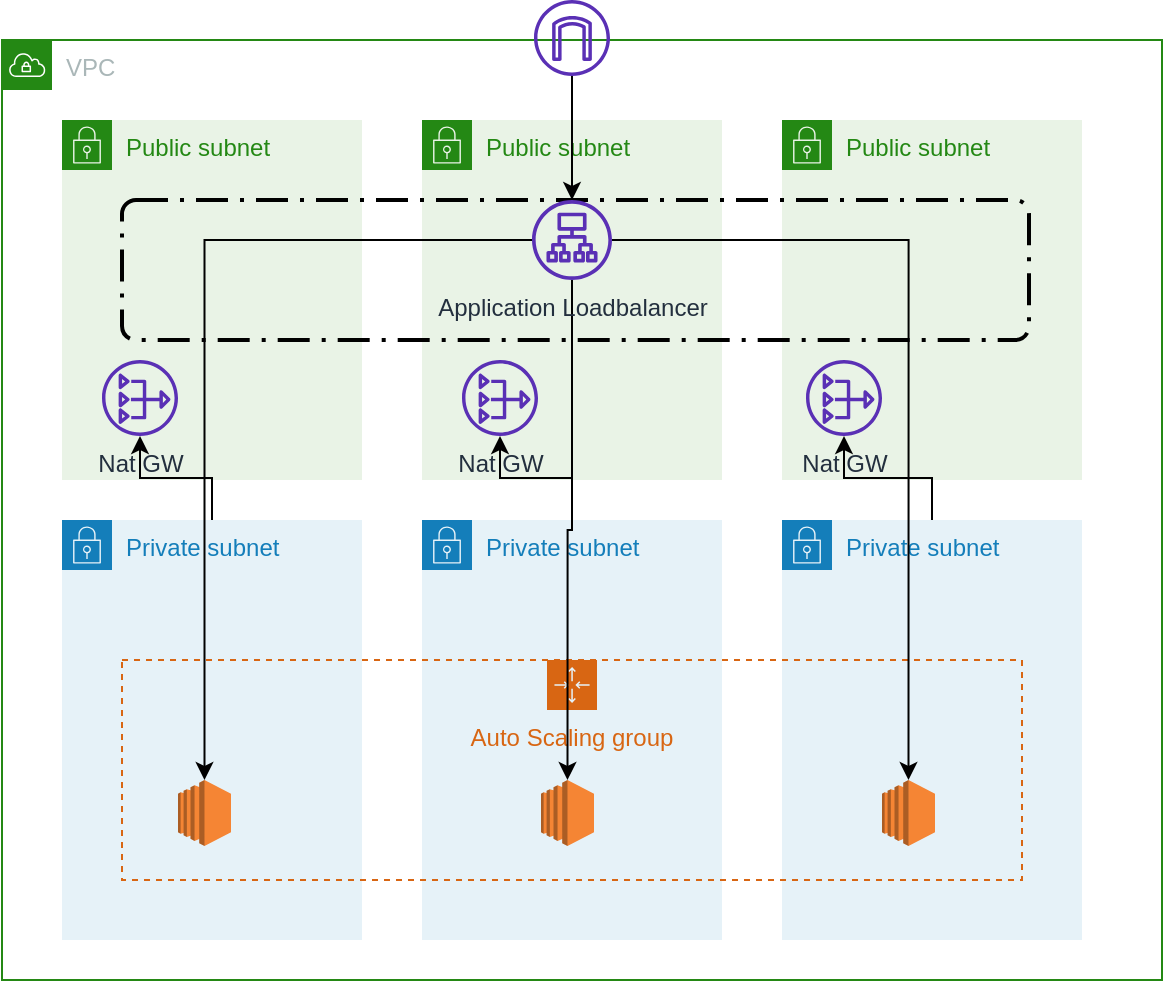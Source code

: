 <mxfile version="14.1.8" type="device"><diagram id="LTwjIETKQDHZknyKsES-" name="Page-1"><mxGraphModel dx="1326" dy="966" grid="1" gridSize="10" guides="1" tooltips="1" connect="1" arrows="1" fold="1" page="1" pageScale="1" pageWidth="850" pageHeight="1100" math="0" shadow="0"><root><mxCell id="0"/><mxCell id="1" parent="0"/><mxCell id="6RfjzfDPm_E25V9rYDQv-1" value="VPC" style="points=[[0,0],[0.25,0],[0.5,0],[0.75,0],[1,0],[1,0.25],[1,0.5],[1,0.75],[1,1],[0.75,1],[0.5,1],[0.25,1],[0,1],[0,0.75],[0,0.5],[0,0.25]];outlineConnect=0;gradientColor=none;html=1;whiteSpace=wrap;fontSize=12;fontStyle=0;shape=mxgraph.aws4.group;grIcon=mxgraph.aws4.group_vpc;strokeColor=#248814;fillColor=none;verticalAlign=top;align=left;spacingLeft=30;fontColor=#AAB7B8;dashed=0;" parent="1" vertex="1"><mxGeometry x="150" y="100" width="580" height="470" as="geometry"/></mxCell><mxCell id="6RfjzfDPm_E25V9rYDQv-5" value="Public subnet" style="points=[[0,0],[0.25,0],[0.5,0],[0.75,0],[1,0],[1,0.25],[1,0.5],[1,0.75],[1,1],[0.75,1],[0.5,1],[0.25,1],[0,1],[0,0.75],[0,0.5],[0,0.25]];outlineConnect=0;gradientColor=none;html=1;whiteSpace=wrap;fontSize=12;fontStyle=0;shape=mxgraph.aws4.group;grIcon=mxgraph.aws4.group_security_group;grStroke=0;strokeColor=#248814;fillColor=#E9F3E6;verticalAlign=top;align=left;spacingLeft=30;fontColor=#248814;dashed=0;" parent="1" vertex="1"><mxGeometry x="540" y="140" width="150" height="180" as="geometry"/></mxCell><mxCell id="6RfjzfDPm_E25V9rYDQv-4" value="Public subnet" style="points=[[0,0],[0.25,0],[0.5,0],[0.75,0],[1,0],[1,0.25],[1,0.5],[1,0.75],[1,1],[0.75,1],[0.5,1],[0.25,1],[0,1],[0,0.75],[0,0.5],[0,0.25]];outlineConnect=0;gradientColor=none;html=1;whiteSpace=wrap;fontSize=12;fontStyle=0;shape=mxgraph.aws4.group;grIcon=mxgraph.aws4.group_security_group;grStroke=0;strokeColor=#248814;fillColor=#E9F3E6;verticalAlign=top;align=left;spacingLeft=30;fontColor=#248814;dashed=0;" parent="1" vertex="1"><mxGeometry x="360" y="140" width="150" height="180" as="geometry"/></mxCell><mxCell id="6RfjzfDPm_E25V9rYDQv-3" value="Public subnet" style="points=[[0,0],[0.25,0],[0.5,0],[0.75,0],[1,0],[1,0.25],[1,0.5],[1,0.75],[1,1],[0.75,1],[0.5,1],[0.25,1],[0,1],[0,0.75],[0,0.5],[0,0.25]];outlineConnect=0;gradientColor=none;html=1;whiteSpace=wrap;fontSize=12;fontStyle=0;shape=mxgraph.aws4.group;grIcon=mxgraph.aws4.group_security_group;grStroke=0;strokeColor=#248814;fillColor=#E9F3E6;verticalAlign=top;align=left;spacingLeft=30;fontColor=#248814;dashed=0;" parent="1" vertex="1"><mxGeometry x="180" y="140" width="150" height="180" as="geometry"/></mxCell><mxCell id="6RfjzfDPm_E25V9rYDQv-25" style="edgeStyle=orthogonalEdgeStyle;rounded=0;orthogonalLoop=1;jettySize=auto;html=1;" parent="1" source="6RfjzfDPm_E25V9rYDQv-2" target="6RfjzfDPm_E25V9rYDQv-8" edge="1"><mxGeometry relative="1" as="geometry"/></mxCell><mxCell id="6RfjzfDPm_E25V9rYDQv-2" value="Private subnet" style="points=[[0,0],[0.25,0],[0.5,0],[0.75,0],[1,0],[1,0.25],[1,0.5],[1,0.75],[1,1],[0.75,1],[0.5,1],[0.25,1],[0,1],[0,0.75],[0,0.5],[0,0.25]];outlineConnect=0;gradientColor=none;html=1;whiteSpace=wrap;fontSize=12;fontStyle=0;shape=mxgraph.aws4.group;grIcon=mxgraph.aws4.group_security_group;grStroke=0;strokeColor=#147EBA;fillColor=#E6F2F8;verticalAlign=top;align=left;spacingLeft=30;fontColor=#147EBA;dashed=0;" parent="1" vertex="1"><mxGeometry x="180" y="340" width="150" height="210" as="geometry"/></mxCell><mxCell id="6RfjzfDPm_E25V9rYDQv-26" style="edgeStyle=orthogonalEdgeStyle;rounded=0;orthogonalLoop=1;jettySize=auto;html=1;" parent="1" source="6RfjzfDPm_E25V9rYDQv-6" target="6RfjzfDPm_E25V9rYDQv-12" edge="1"><mxGeometry relative="1" as="geometry"/></mxCell><mxCell id="6RfjzfDPm_E25V9rYDQv-6" value="Private subnet" style="points=[[0,0],[0.25,0],[0.5,0],[0.75,0],[1,0],[1,0.25],[1,0.5],[1,0.75],[1,1],[0.75,1],[0.5,1],[0.25,1],[0,1],[0,0.75],[0,0.5],[0,0.25]];outlineConnect=0;gradientColor=none;html=1;whiteSpace=wrap;fontSize=12;fontStyle=0;shape=mxgraph.aws4.group;grIcon=mxgraph.aws4.group_security_group;grStroke=0;strokeColor=#147EBA;fillColor=#E6F2F8;verticalAlign=top;align=left;spacingLeft=30;fontColor=#147EBA;dashed=0;" parent="1" vertex="1"><mxGeometry x="360" y="340" width="150" height="210" as="geometry"/></mxCell><mxCell id="6RfjzfDPm_E25V9rYDQv-27" style="edgeStyle=orthogonalEdgeStyle;rounded=0;orthogonalLoop=1;jettySize=auto;html=1;" parent="1" source="6RfjzfDPm_E25V9rYDQv-7" target="6RfjzfDPm_E25V9rYDQv-13" edge="1"><mxGeometry relative="1" as="geometry"/></mxCell><mxCell id="6RfjzfDPm_E25V9rYDQv-7" value="Private subnet" style="points=[[0,0],[0.25,0],[0.5,0],[0.75,0],[1,0],[1,0.25],[1,0.5],[1,0.75],[1,1],[0.75,1],[0.5,1],[0.25,1],[0,1],[0,0.75],[0,0.5],[0,0.25]];outlineConnect=0;gradientColor=none;html=1;whiteSpace=wrap;fontSize=12;fontStyle=0;shape=mxgraph.aws4.group;grIcon=mxgraph.aws4.group_security_group;grStroke=0;strokeColor=#147EBA;fillColor=#E6F2F8;verticalAlign=top;align=left;spacingLeft=30;fontColor=#147EBA;dashed=0;" parent="1" vertex="1"><mxGeometry x="540" y="340" width="150" height="210" as="geometry"/></mxCell><mxCell id="6RfjzfDPm_E25V9rYDQv-8" value="Nat GW" style="outlineConnect=0;fontColor=#232F3E;gradientColor=none;fillColor=#5A30B5;strokeColor=none;dashed=0;verticalLabelPosition=bottom;verticalAlign=top;align=center;html=1;fontSize=12;fontStyle=0;aspect=fixed;pointerEvents=1;shape=mxgraph.aws4.nat_gateway;" parent="1" vertex="1"><mxGeometry x="200" y="260" width="38" height="38" as="geometry"/></mxCell><mxCell id="6RfjzfDPm_E25V9rYDQv-24" style="edgeStyle=orthogonalEdgeStyle;rounded=0;orthogonalLoop=1;jettySize=auto;html=1;" parent="1" source="6RfjzfDPm_E25V9rYDQv-9" target="6RfjzfDPm_E25V9rYDQv-14" edge="1"><mxGeometry relative="1" as="geometry"/></mxCell><mxCell id="6RfjzfDPm_E25V9rYDQv-9" value="" style="outlineConnect=0;fontColor=#232F3E;gradientColor=none;fillColor=#5A30B5;strokeColor=none;dashed=0;verticalLabelPosition=bottom;verticalAlign=top;align=center;html=1;fontSize=12;fontStyle=0;aspect=fixed;pointerEvents=1;shape=mxgraph.aws4.internet_gateway;" parent="1" vertex="1"><mxGeometry x="416" y="80" width="38" height="38" as="geometry"/></mxCell><mxCell id="6RfjzfDPm_E25V9rYDQv-12" value="Nat GW" style="outlineConnect=0;fontColor=#232F3E;gradientColor=none;fillColor=#5A30B5;strokeColor=none;dashed=0;verticalLabelPosition=bottom;verticalAlign=top;align=center;html=1;fontSize=12;fontStyle=0;aspect=fixed;pointerEvents=1;shape=mxgraph.aws4.nat_gateway;" parent="1" vertex="1"><mxGeometry x="380" y="260" width="38" height="38" as="geometry"/></mxCell><mxCell id="6RfjzfDPm_E25V9rYDQv-13" value="Nat GW" style="outlineConnect=0;fontColor=#232F3E;gradientColor=none;fillColor=#5A30B5;strokeColor=none;dashed=0;verticalLabelPosition=bottom;verticalAlign=top;align=center;html=1;fontSize=12;fontStyle=0;aspect=fixed;pointerEvents=1;shape=mxgraph.aws4.nat_gateway;" parent="1" vertex="1"><mxGeometry x="552" y="260" width="38" height="38" as="geometry"/></mxCell><mxCell id="6RfjzfDPm_E25V9rYDQv-16" value="" style="rounded=1;arcSize=10;dashed=1;fillColor=none;gradientColor=none;dashPattern=8 3 1 3;strokeWidth=2;" parent="1" vertex="1"><mxGeometry x="210" y="180" width="453.5" height="70" as="geometry"/></mxCell><mxCell id="6RfjzfDPm_E25V9rYDQv-17" value="Auto Scaling group" style="points=[[0,0],[0.25,0],[0.5,0],[0.75,0],[1,0],[1,0.25],[1,0.5],[1,0.75],[1,1],[0.75,1],[0.5,1],[0.25,1],[0,1],[0,0.75],[0,0.5],[0,0.25]];outlineConnect=0;gradientColor=none;html=1;whiteSpace=wrap;fontSize=12;fontStyle=0;shape=mxgraph.aws4.groupCenter;grIcon=mxgraph.aws4.group_auto_scaling_group;grStroke=1;strokeColor=#D86613;fillColor=none;verticalAlign=top;align=center;fontColor=#D86613;dashed=1;spacingTop=25;" parent="1" vertex="1"><mxGeometry x="210" y="410" width="450" height="110" as="geometry"/></mxCell><mxCell id="6RfjzfDPm_E25V9rYDQv-18" value="" style="outlineConnect=0;dashed=0;verticalLabelPosition=bottom;verticalAlign=top;align=center;html=1;shape=mxgraph.aws3.ec2;fillColor=#F58534;gradientColor=none;" parent="1" vertex="1"><mxGeometry x="238" y="470" width="26.5" height="33" as="geometry"/></mxCell><mxCell id="6RfjzfDPm_E25V9rYDQv-19" value="" style="outlineConnect=0;dashed=0;verticalLabelPosition=bottom;verticalAlign=top;align=center;html=1;shape=mxgraph.aws3.ec2;fillColor=#F58534;gradientColor=none;" parent="1" vertex="1"><mxGeometry x="419.5" y="470" width="26.5" height="33" as="geometry"/></mxCell><mxCell id="6RfjzfDPm_E25V9rYDQv-20" value="" style="outlineConnect=0;dashed=0;verticalLabelPosition=bottom;verticalAlign=top;align=center;html=1;shape=mxgraph.aws3.ec2;fillColor=#F58534;gradientColor=none;" parent="1" vertex="1"><mxGeometry x="590" y="470" width="26.5" height="33" as="geometry"/></mxCell><mxCell id="6RfjzfDPm_E25V9rYDQv-21" style="edgeStyle=orthogonalEdgeStyle;rounded=0;orthogonalLoop=1;jettySize=auto;html=1;" parent="1" source="6RfjzfDPm_E25V9rYDQv-14" target="6RfjzfDPm_E25V9rYDQv-18" edge="1"><mxGeometry relative="1" as="geometry"/></mxCell><mxCell id="6RfjzfDPm_E25V9rYDQv-22" style="edgeStyle=orthogonalEdgeStyle;rounded=0;orthogonalLoop=1;jettySize=auto;html=1;entryX=0.5;entryY=0;entryDx=0;entryDy=0;entryPerimeter=0;" parent="1" source="6RfjzfDPm_E25V9rYDQv-14" target="6RfjzfDPm_E25V9rYDQv-19" edge="1"><mxGeometry relative="1" as="geometry"/></mxCell><mxCell id="6RfjzfDPm_E25V9rYDQv-23" style="edgeStyle=orthogonalEdgeStyle;rounded=0;orthogonalLoop=1;jettySize=auto;html=1;entryX=0.5;entryY=0;entryDx=0;entryDy=0;entryPerimeter=0;" parent="1" source="6RfjzfDPm_E25V9rYDQv-14" target="6RfjzfDPm_E25V9rYDQv-20" edge="1"><mxGeometry relative="1" as="geometry"/></mxCell><mxCell id="6RfjzfDPm_E25V9rYDQv-14" value="Application Loadbalancer" style="outlineConnect=0;fontColor=#232F3E;gradientColor=none;fillColor=#5A30B5;strokeColor=none;dashed=0;verticalLabelPosition=bottom;verticalAlign=top;align=center;html=1;fontSize=12;fontStyle=0;aspect=fixed;pointerEvents=1;shape=mxgraph.aws4.application_load_balancer;" parent="1" vertex="1"><mxGeometry x="415" y="180" width="40" height="40" as="geometry"/></mxCell></root></mxGraphModel></diagram></mxfile>